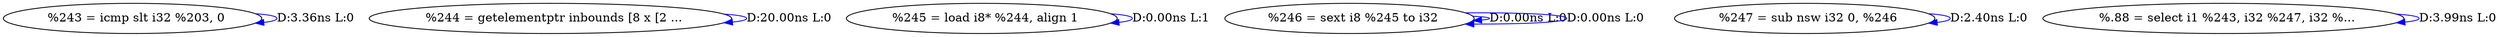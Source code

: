 digraph {
Node0x306c8f0[label="  %243 = icmp slt i32 %203, 0"];
Node0x306c8f0 -> Node0x306c8f0[label="D:3.36ns L:0",color=blue];
Node0x306ca10[label="  %244 = getelementptr inbounds [8 x [2 ..."];
Node0x306ca10 -> Node0x306ca10[label="D:20.00ns L:0",color=blue];
Node0x306cb30[label="  %245 = load i8* %244, align 1"];
Node0x306cb30 -> Node0x306cb30[label="D:0.00ns L:1",color=blue];
Node0x307ab20[label="  %246 = sext i8 %245 to i32"];
Node0x307ab20 -> Node0x307ab20[label="D:0.00ns L:0",color=blue];
Node0x307ab20 -> Node0x307ab20[label="D:0.00ns L:0",color=blue];
Node0x307ac00[label="  %247 = sub nsw i32 0, %246"];
Node0x307ac00 -> Node0x307ac00[label="D:2.40ns L:0",color=blue];
Node0x307ace0[label="  %.88 = select i1 %243, i32 %247, i32 %..."];
Node0x307ace0 -> Node0x307ace0[label="D:3.99ns L:0",color=blue];
}
